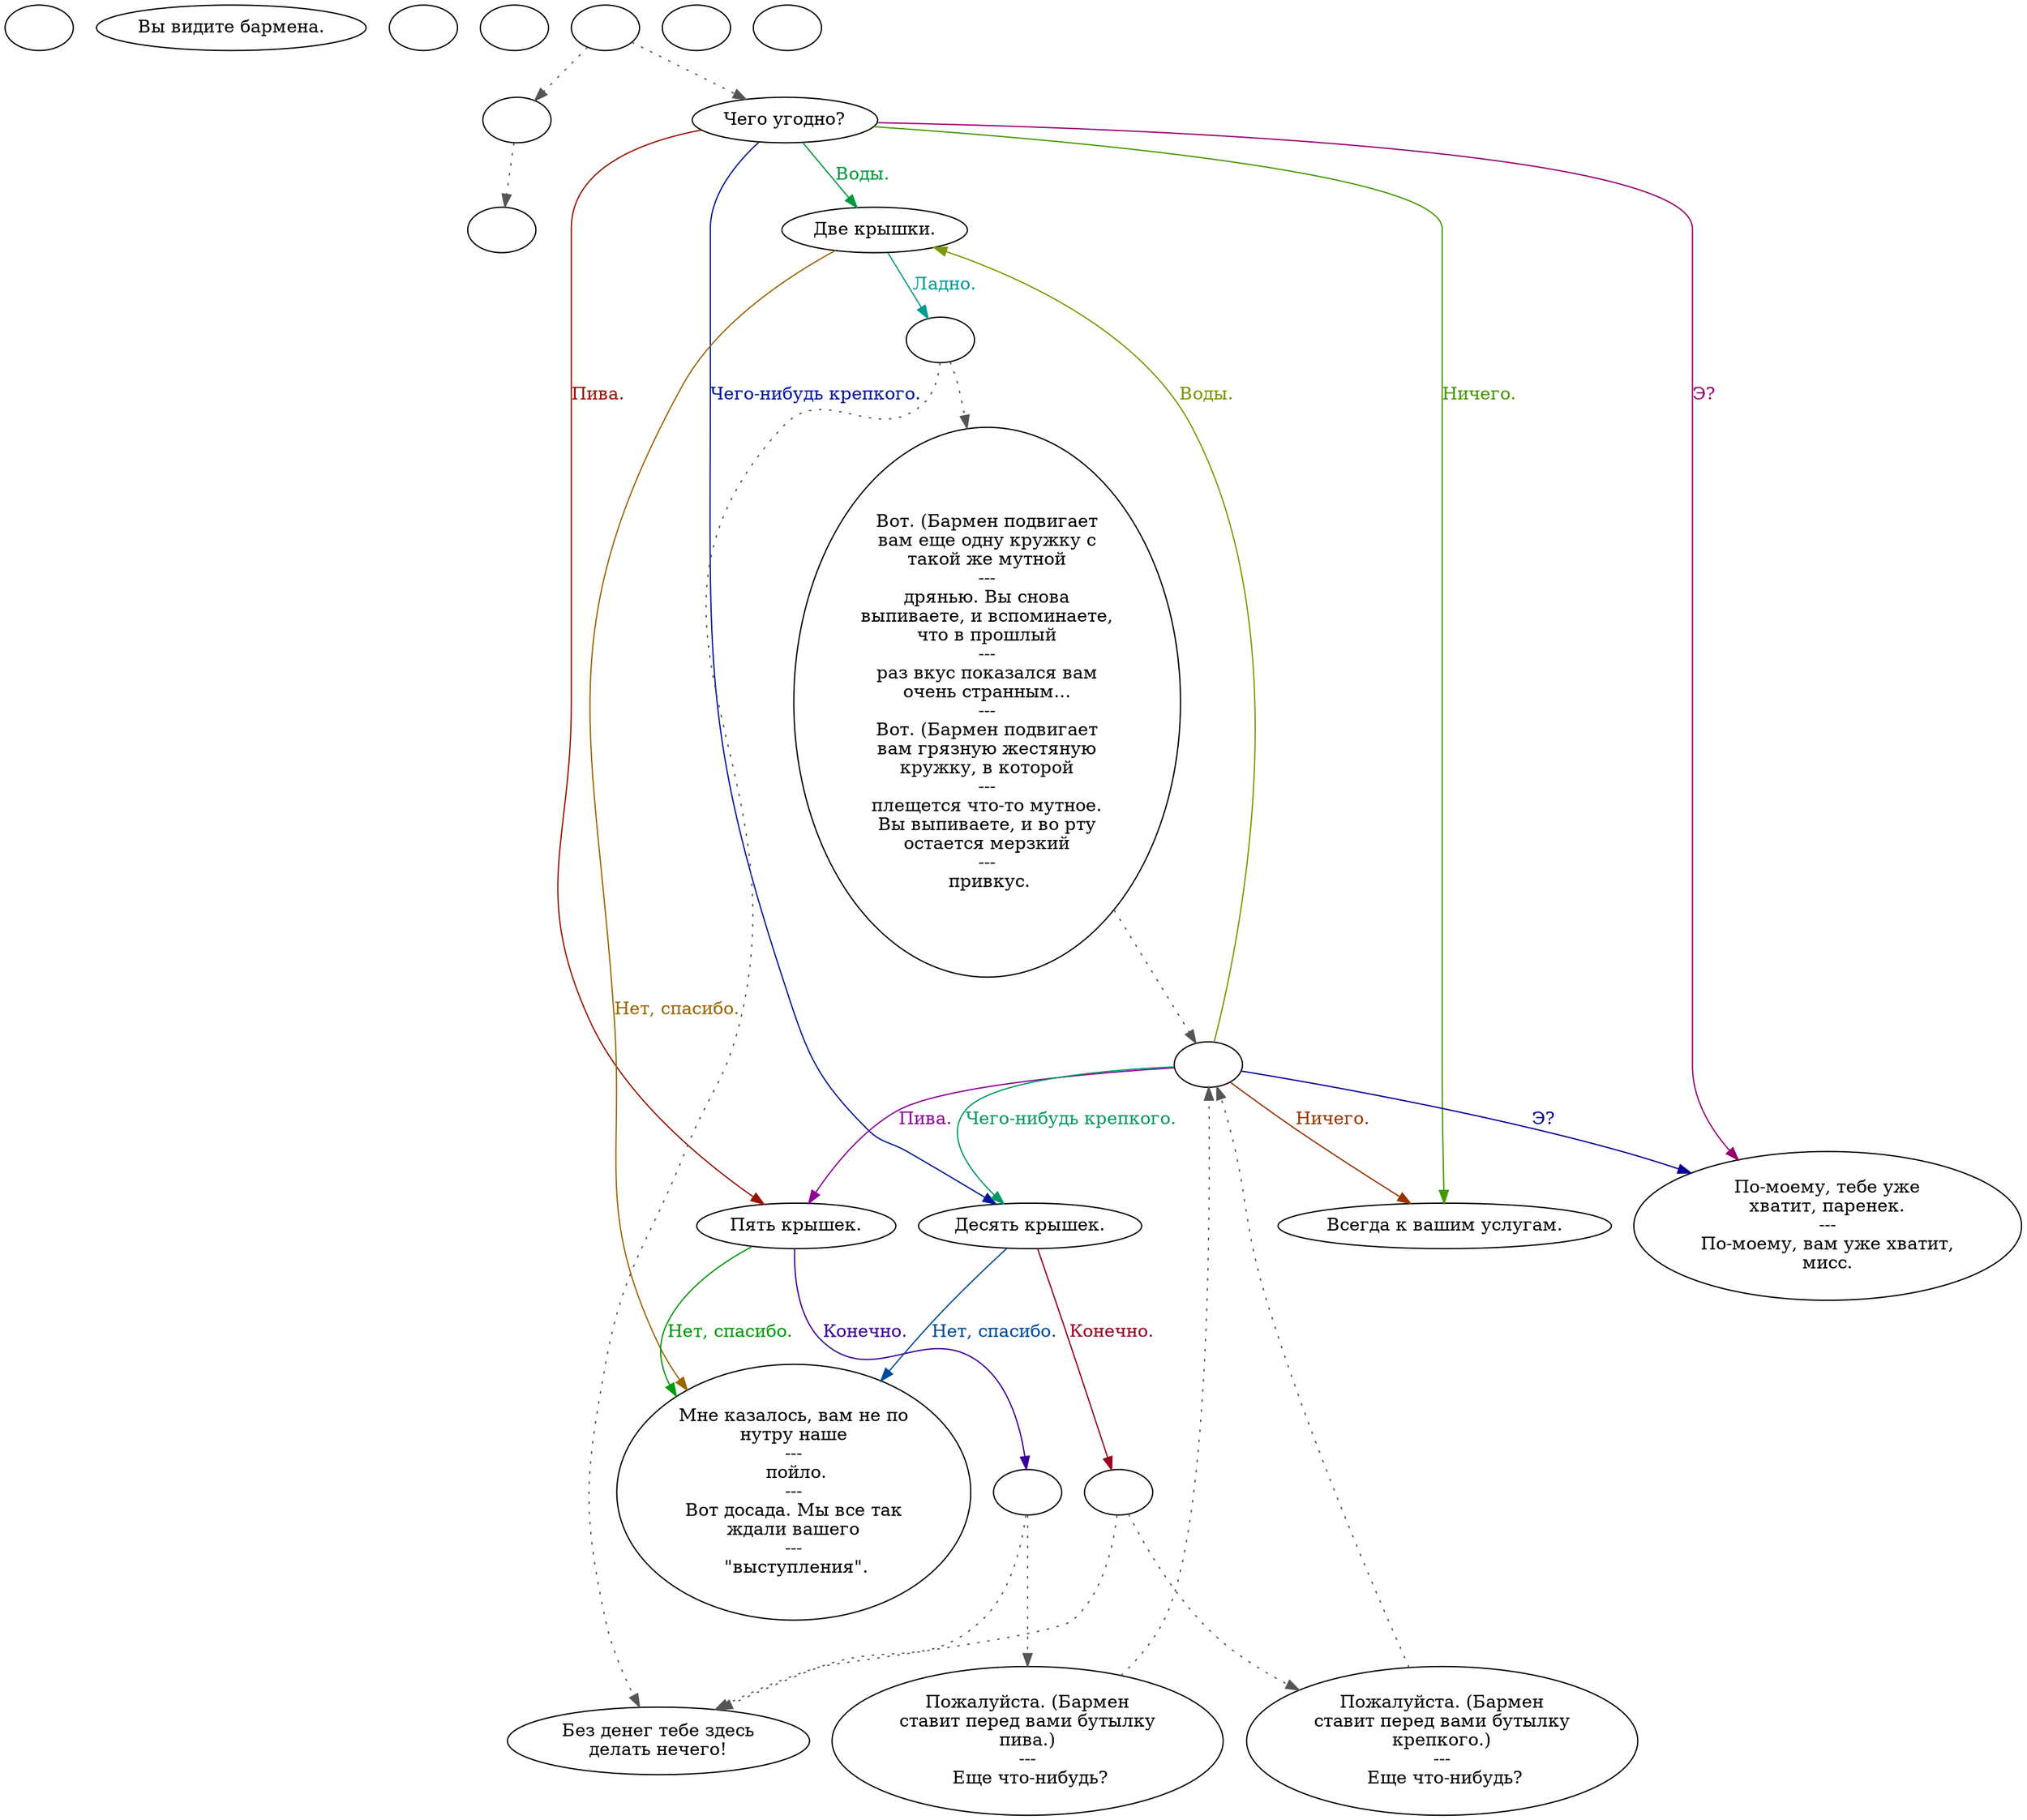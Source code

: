 digraph falcon1 {
  "start" [style=filled       fillcolor="#FFFFFF"       color="#000000"]
  "start" [label=""]
  "look_at_p_proc" [style=filled       fillcolor="#FFFFFF"       color="#000000"]
  "look_at_p_proc" [label="Вы видите бармена."]
  "critter_p_proc" [style=filled       fillcolor="#FFFFFF"       color="#000000"]
  "critter_p_proc" [label=""]
  "pickup_p_proc" [style=filled       fillcolor="#FFFFFF"       color="#000000"]
  "pickup_p_proc" [label=""]
  "talk_p_proc" [style=filled       fillcolor="#FFFFFF"       color="#000000"]
  "talk_p_proc" -> "get_reaction" [style=dotted color="#555555"]
  "talk_p_proc" -> "Falcon00" [style=dotted color="#555555"]
  "talk_p_proc" [label=""]
  "destroy_p_proc" [style=filled       fillcolor="#FFFFFF"       color="#000000"]
  "destroy_p_proc" [label=""]
  "map_enter_p_proc" [style=filled       fillcolor="#FFFFFF"       color="#000000"]
  "map_enter_p_proc" [label=""]
  "Falcon00" [style=filled       fillcolor="#FFFFFF"       color="#000000"]
  "Falcon00" [label="Чего угодно?"]
  "Falcon00" -> "Falcon05" [label="Воды." color="#009941" fontcolor="#009941"]
  "Falcon00" -> "Falcon06" [label="Пива." color="#991400" fontcolor="#991400"]
  "Falcon00" -> "Falcon07" [label="Чего-нибудь крепкого." color="#001899" fontcolor="#001899"]
  "Falcon00" -> "Falcon04" [label="Ничего." color="#459900" fontcolor="#459900"]
  "Falcon00" -> "Falcon03" [label="Э?" color="#990072" fontcolor="#990072"]
  "Falcon01" [style=filled       fillcolor="#FFFFFF"       color="#000000"]
  "Falcon01" [label="Без денег тебе здесь\nделать нечего!"]
  "Falcon03" [style=filled       fillcolor="#FFFFFF"       color="#000000"]
  "Falcon03" [label="По-моему, тебе уже\nхватит, паренек.\n---\nПо-моему, вам уже хватит,\nмисс."]
  "Falcon04" [style=filled       fillcolor="#FFFFFF"       color="#000000"]
  "Falcon04" [label="Всегда к вашим услугам."]
  "Falcon05" [style=filled       fillcolor="#FFFFFF"       color="#000000"]
  "Falcon05" [label="Две крышки."]
  "Falcon05" -> "Falcon05a" [label="Ладно." color="#009994" fontcolor="#009994"]
  "Falcon05" -> "Falcon11" [label="Нет, спасибо." color="#996700" fontcolor="#996700"]
  "Falcon05a" [style=filled       fillcolor="#FFFFFF"       color="#000000"]
  "Falcon05a" -> "Falcon09" [style=dotted color="#555555"]
  "Falcon05a" -> "Falcon01" [style=dotted color="#555555"]
  "Falcon05a" [label=""]
  "Falcon06" [style=filled       fillcolor="#FFFFFF"       color="#000000"]
  "Falcon06" [label="Пять крышек."]
  "Falcon06" -> "Falcon06a" [label="Конечно." color="#3A0099" fontcolor="#3A0099"]
  "Falcon06" -> "Falcon11" [label="Нет, спасибо." color="#00990E" fontcolor="#00990E"]
  "Falcon06a" [style=filled       fillcolor="#FFFFFF"       color="#000000"]
  "Falcon06a" -> "Falcon01" [style=dotted color="#555555"]
  "Falcon06a" -> "Falcon14" [style=dotted color="#555555"]
  "Falcon06a" [label=""]
  "Falcon07" [style=filled       fillcolor="#FFFFFF"       color="#000000"]
  "Falcon07" [label="Десять крышек."]
  "Falcon07" -> "Falcon07a" [label="Конечно." color="#99001F" fontcolor="#99001F"]
  "Falcon07" -> "Falcon11" [label="Нет, спасибо." color="#004B99" fontcolor="#004B99"]
  "Falcon07a" [style=filled       fillcolor="#FFFFFF"       color="#000000"]
  "Falcon07a" -> "Falcon01" [style=dotted color="#555555"]
  "Falcon07a" -> "Falcon16" [style=dotted color="#555555"]
  "Falcon07a" [label=""]
  "Falcon09" [style=filled       fillcolor="#FFFFFF"       color="#000000"]
  "Falcon09" -> "Falcon15" [style=dotted color="#555555"]
  "Falcon09" [label="Вот. (Бармен подвигает\nвам еще одну кружку с\nтакой же мутной\n---\nдрянью. Вы снова\nвыпиваете, и вспоминаете,\nчто в прошлый\n---\nраз вкус показался вам\nочень странным...\n---\nВот. (Бармен подвигает\nвам грязную жестяную\nкружку, в которой\n---\nплещется что-то мутное.\nВы выпиваете, и во рту\nостается мерзкий\n---\n привкус."]
  "Falcon11" [style=filled       fillcolor="#FFFFFF"       color="#000000"]
  "Falcon11" [label="Мне казалось, вам не по\nнутру наше\n---\n пойло.\n---\nВот досада. Мы все так\nждали вашего\n---\n \"выступления\"."]
  "Falcon14" [style=filled       fillcolor="#FFFFFF"       color="#000000"]
  "Falcon14" -> "Falcon15" [style=dotted color="#555555"]
  "Falcon14" [label="Пожалуйста. (Бармен\nставит перед вами бутылку\nпива.)\n---\n Еще что-нибудь?"]
  "Falcon15" [style=filled       fillcolor="#FFFFFF"       color="#000000"]
  "Falcon15" [label=""]
  "Falcon15" -> "Falcon05" [label="Воды." color="#789900" fontcolor="#789900"]
  "Falcon15" -> "Falcon06" [label="Пива." color="#8D0099" fontcolor="#8D0099"]
  "Falcon15" -> "Falcon07" [label="Чего-нибудь крепкого." color="#009961" fontcolor="#009961"]
  "Falcon15" -> "Falcon04" [label="Ничего." color="#993400" fontcolor="#993400"]
  "Falcon15" -> "Falcon03" [label="Э?" color="#070099" fontcolor="#070099"]
  "Falcon16" [style=filled       fillcolor="#FFFFFF"       color="#000000"]
  "Falcon16" -> "Falcon15" [style=dotted color="#555555"]
  "Falcon16" [label="Пожалуйста. (Бармен\nставит перед вами бутылку\nкрепкого.)\n---\n Еще что-нибудь?"]
  "get_reaction" [style=filled       fillcolor="#FFFFFF"       color="#000000"]
  "get_reaction" -> "ReactToLevel" [style=dotted color="#555555"]
  "get_reaction" [label=""]
  "ReactToLevel" [style=filled       fillcolor="#FFFFFF"       color="#000000"]
  "ReactToLevel" [label=""]
}
